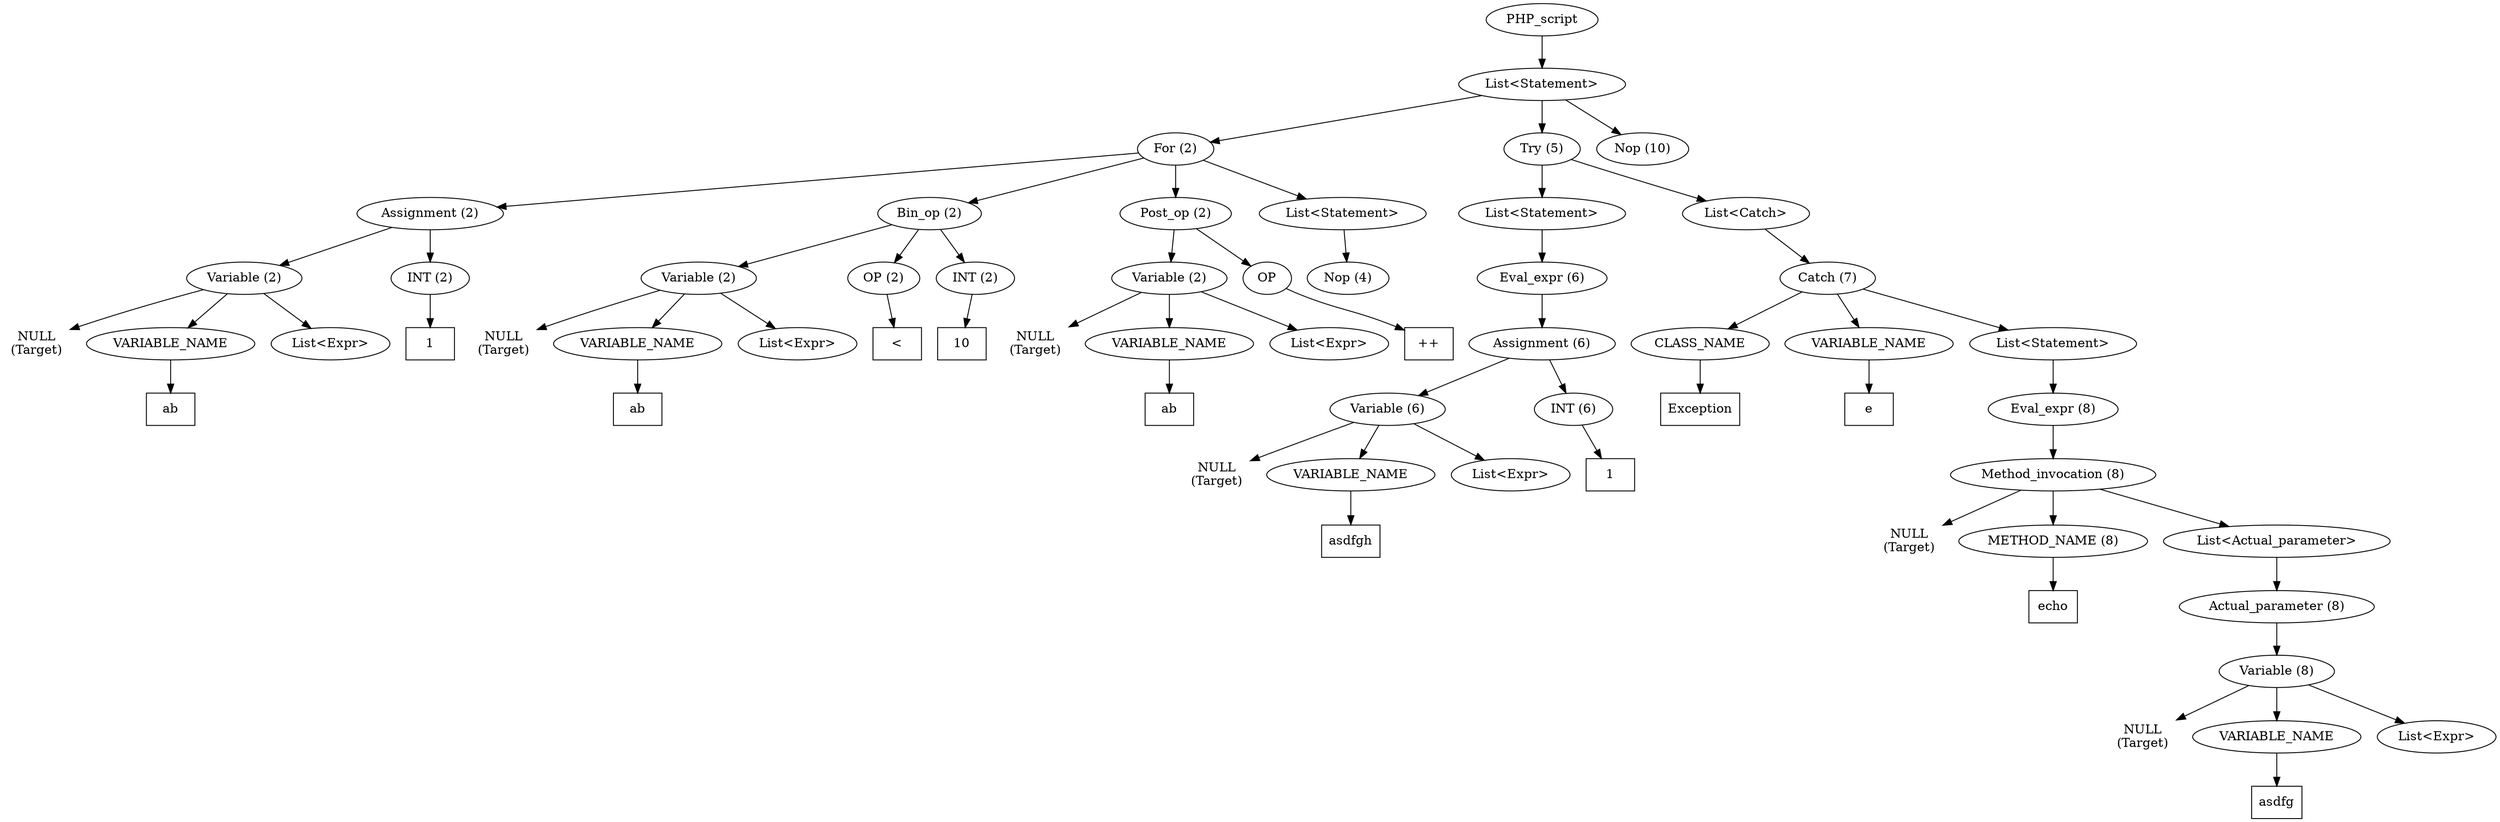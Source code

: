 /*
 * AST in dot format generated by phc -- the PHP compiler
 */

digraph AST {
ordering=out;
node_0 [label="PHP_script"];
node_1 [label="List<Statement>"];
node_0 -> node_1;
node_2 [label="For (2)"];
node_1 -> node_2;
node_3 [label="Assignment (2)"];
node_2 -> node_3;
node_4 [label="Variable (2)"];
node_3 -> node_4;
node_5 [label="NULL\n(Target)", shape=plaintext]
node_4 -> node_5;
node_6 [label="VARIABLE_NAME"];
node_4 -> node_6;
node_7 [label="ab", shape=box]
node_6 -> node_7;
node_8 [label="List<Expr>"];
node_4 -> node_8;
node_9 [label="INT (2)"];
node_3 -> node_9;
node_10 [label="1", shape=box]
node_9 -> node_10;
node_11 [label="Bin_op (2)"];
node_2 -> node_11;
node_12 [label="Variable (2)"];
node_11 -> node_12;
node_13 [label="NULL\n(Target)", shape=plaintext]
node_12 -> node_13;
node_14 [label="VARIABLE_NAME"];
node_12 -> node_14;
node_15 [label="ab", shape=box]
node_14 -> node_15;
node_16 [label="List<Expr>"];
node_12 -> node_16;
node_17 [label="OP (2)"];
node_11 -> node_17;
node_18 [label="<", shape=box]
node_17 -> node_18;
node_19 [label="INT (2)"];
node_11 -> node_19;
node_20 [label="10", shape=box]
node_19 -> node_20;
node_21 [label="Post_op (2)"];
node_2 -> node_21;
node_22 [label="Variable (2)"];
node_21 -> node_22;
node_23 [label="NULL\n(Target)", shape=plaintext]
node_22 -> node_23;
node_24 [label="VARIABLE_NAME"];
node_22 -> node_24;
node_25 [label="ab", shape=box]
node_24 -> node_25;
node_26 [label="List<Expr>"];
node_22 -> node_26;
node_27 [label="OP"];
node_21 -> node_27;
node_28 [label="++", shape=box]
node_27 -> node_28;
node_29 [label="List<Statement>"];
node_2 -> node_29;
node_30 [label="Nop (4)"];
node_29 -> node_30;
node_31 [label="Try (5)"];
node_1 -> node_31;
node_32 [label="List<Statement>"];
node_31 -> node_32;
node_33 [label="Eval_expr (6)"];
node_32 -> node_33;
node_34 [label="Assignment (6)"];
node_33 -> node_34;
node_35 [label="Variable (6)"];
node_34 -> node_35;
node_36 [label="NULL\n(Target)", shape=plaintext]
node_35 -> node_36;
node_37 [label="VARIABLE_NAME"];
node_35 -> node_37;
node_38 [label="asdfgh", shape=box]
node_37 -> node_38;
node_39 [label="List<Expr>"];
node_35 -> node_39;
node_40 [label="INT (6)"];
node_34 -> node_40;
node_41 [label="1", shape=box]
node_40 -> node_41;
node_42 [label="List<Catch>"];
node_31 -> node_42;
node_43 [label="Catch (7)"];
node_42 -> node_43;
node_44 [label="CLASS_NAME"];
node_43 -> node_44;
node_45 [label="Exception", shape=box]
node_44 -> node_45;
node_46 [label="VARIABLE_NAME"];
node_43 -> node_46;
node_47 [label="e", shape=box]
node_46 -> node_47;
node_48 [label="List<Statement>"];
node_43 -> node_48;
node_49 [label="Eval_expr (8)"];
node_48 -> node_49;
node_50 [label="Method_invocation (8)"];
node_49 -> node_50;
node_51 [label="NULL\n(Target)", shape=plaintext]
node_50 -> node_51;
node_52 [label="METHOD_NAME (8)"];
node_50 -> node_52;
node_53 [label="echo", shape=box]
node_52 -> node_53;
node_54 [label="List<Actual_parameter>"];
node_50 -> node_54;
node_55 [label="Actual_parameter (8)"];
node_54 -> node_55;
node_56 [label="Variable (8)"];
node_55 -> node_56;
node_57 [label="NULL\n(Target)", shape=plaintext]
node_56 -> node_57;
node_58 [label="VARIABLE_NAME"];
node_56 -> node_58;
node_59 [label="asdfg", shape=box]
node_58 -> node_59;
node_60 [label="List<Expr>"];
node_56 -> node_60;
node_61 [label="Nop (10)"];
node_1 -> node_61;
}